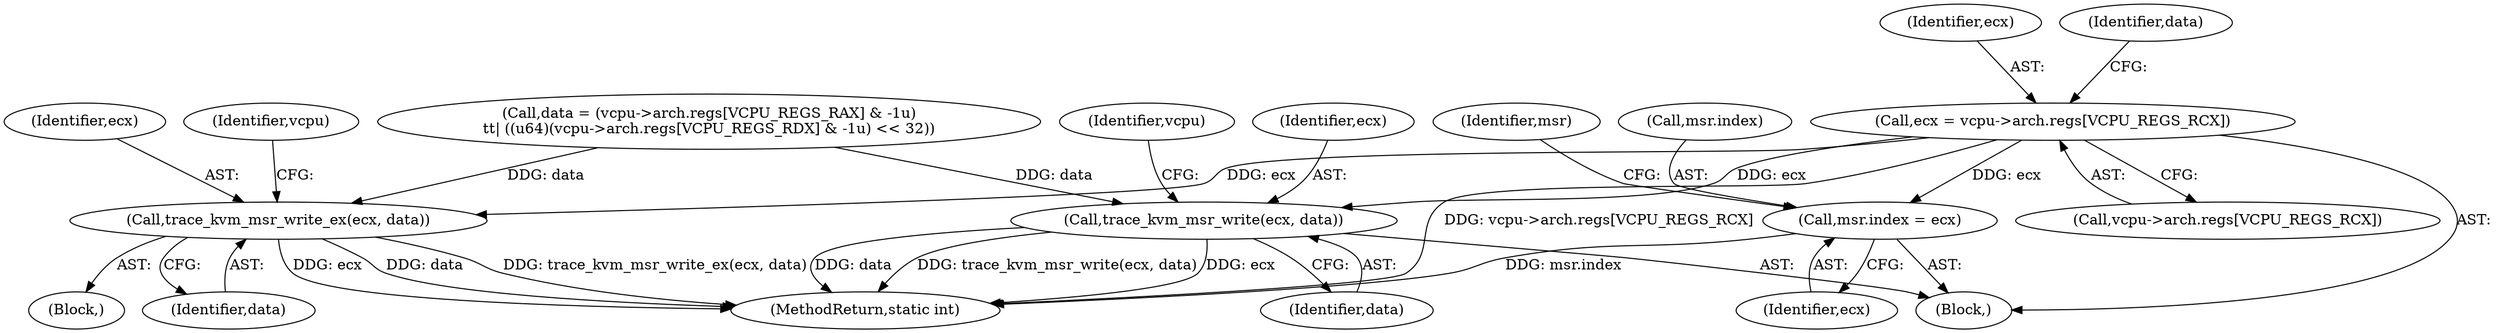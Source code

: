 digraph "0_linux_854e8bb1aa06c578c2c9145fa6bfe3680ef63b23_0@array" {
"1000105" [label="(Call,ecx = vcpu->arch.regs[VCPU_REGS_RCX])"];
"1000147" [label="(Call,msr.index = ecx)"];
"1000165" [label="(Call,trace_kvm_msr_write_ex(ecx, data))"];
"1000173" [label="(Call,trace_kvm_msr_write(ecx, data))"];
"1000154" [label="(Identifier,msr)"];
"1000180" [label="(MethodReturn,static int)"];
"1000169" [label="(Identifier,vcpu)"];
"1000106" [label="(Identifier,ecx)"];
"1000105" [label="(Call,ecx = vcpu->arch.regs[VCPU_REGS_RCX])"];
"1000151" [label="(Identifier,ecx)"];
"1000148" [label="(Call,msr.index)"];
"1000177" [label="(Identifier,vcpu)"];
"1000174" [label="(Identifier,ecx)"];
"1000107" [label="(Call,vcpu->arch.regs[VCPU_REGS_RCX])"];
"1000116" [label="(Identifier,data)"];
"1000147" [label="(Call,msr.index = ecx)"];
"1000166" [label="(Identifier,ecx)"];
"1000164" [label="(Block,)"];
"1000173" [label="(Call,trace_kvm_msr_write(ecx, data))"];
"1000102" [label="(Block,)"];
"1000167" [label="(Identifier,data)"];
"1000175" [label="(Identifier,data)"];
"1000165" [label="(Call,trace_kvm_msr_write_ex(ecx, data))"];
"1000115" [label="(Call,data = (vcpu->arch.regs[VCPU_REGS_RAX] & -1u)\n\t\t| ((u64)(vcpu->arch.regs[VCPU_REGS_RDX] & -1u) << 32))"];
"1000105" -> "1000102"  [label="AST: "];
"1000105" -> "1000107"  [label="CFG: "];
"1000106" -> "1000105"  [label="AST: "];
"1000107" -> "1000105"  [label="AST: "];
"1000116" -> "1000105"  [label="CFG: "];
"1000105" -> "1000180"  [label="DDG: vcpu->arch.regs[VCPU_REGS_RCX]"];
"1000105" -> "1000147"  [label="DDG: ecx"];
"1000105" -> "1000165"  [label="DDG: ecx"];
"1000105" -> "1000173"  [label="DDG: ecx"];
"1000147" -> "1000102"  [label="AST: "];
"1000147" -> "1000151"  [label="CFG: "];
"1000148" -> "1000147"  [label="AST: "];
"1000151" -> "1000147"  [label="AST: "];
"1000154" -> "1000147"  [label="CFG: "];
"1000147" -> "1000180"  [label="DDG: msr.index"];
"1000165" -> "1000164"  [label="AST: "];
"1000165" -> "1000167"  [label="CFG: "];
"1000166" -> "1000165"  [label="AST: "];
"1000167" -> "1000165"  [label="AST: "];
"1000169" -> "1000165"  [label="CFG: "];
"1000165" -> "1000180"  [label="DDG: ecx"];
"1000165" -> "1000180"  [label="DDG: data"];
"1000165" -> "1000180"  [label="DDG: trace_kvm_msr_write_ex(ecx, data)"];
"1000115" -> "1000165"  [label="DDG: data"];
"1000173" -> "1000102"  [label="AST: "];
"1000173" -> "1000175"  [label="CFG: "];
"1000174" -> "1000173"  [label="AST: "];
"1000175" -> "1000173"  [label="AST: "];
"1000177" -> "1000173"  [label="CFG: "];
"1000173" -> "1000180"  [label="DDG: trace_kvm_msr_write(ecx, data)"];
"1000173" -> "1000180"  [label="DDG: ecx"];
"1000173" -> "1000180"  [label="DDG: data"];
"1000115" -> "1000173"  [label="DDG: data"];
}
